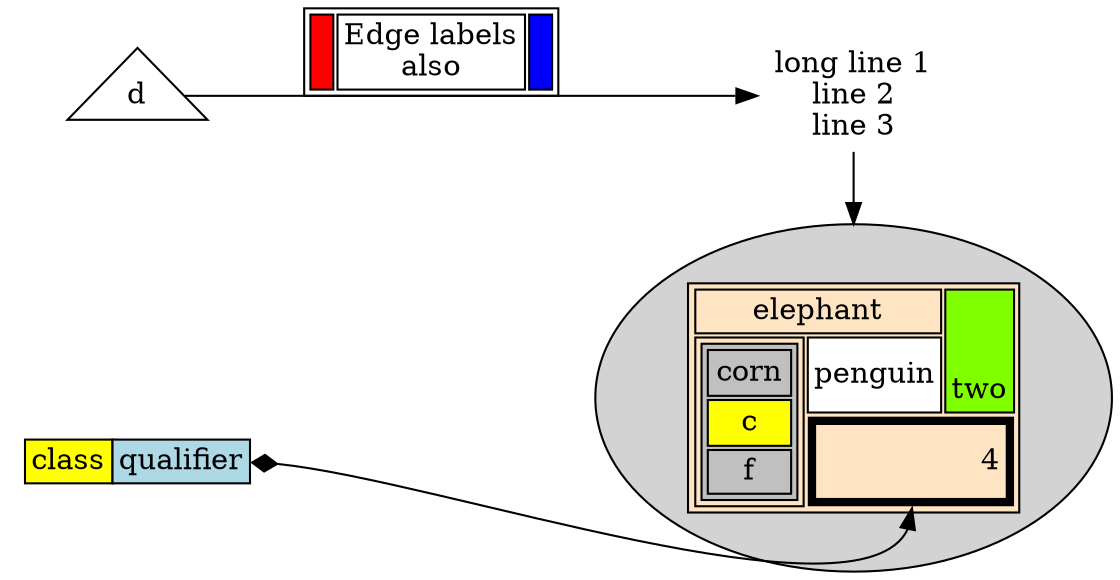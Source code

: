 digraph G {
  rankdir=LR
  node [shape=plaintext]
  a [
     label=<
<TABLE BORDER="0" CELLBORDER="1" CELLSPACING="0">
  <TR><TD ROWSPAN="3" BGCOLOR="yellow">class</TD></TR>
  <TR><TD PORT="here" BGCOLOR="lightblue">qualifier</TD></TR>
</TABLE>>
  ]
    b [shape=ellipse style=filled
  label=<
<TABLE BGCOLOR="bisque">
  <TR><TD COLSPAN="3">elephant</TD> 
      <TD ROWSPAN="2" BGCOLOR="chartreuse" 
          VALIGN="bottom" ALIGN="right">two</TD> </TR>
  <TR><TD COLSPAN="2" ROWSPAN="2">
        <TABLE BGCOLOR="grey">
          <TR> <TD>corn</TD> </TR> 
          <TR> <TD BGCOLOR="yellow">c</TD> </TR> 
          <TR> <TD>f</TD> </TR> 
        </TABLE> </TD>
      <TD BGCOLOR="white">penguin</TD> 
  </TR> 
  <TR> <TD COLSPAN="2" BORDER="4" ALIGN="right" PORT="there">4</TD> </TR>
</TABLE>>
  ]
  c [ 
  // label=<long line 1<BR/>line 2<BR ALIGN="LEFT"/>line 3<BR ALIGN="RIGHT"/>>
  label="long line 1\nline 2\nline 3"
  ]

  subgraph { rank=same b c }
  a:here -> b:there [dir=both arrowtail = diamond]
  c -> b
  d [shape=triangle]
  d -> c [label=<
<TABLE>
  <TR><TD BGCOLOR="red" WIDTH="10"> </TD>
      <TD>Edge labels<BR/>also</TD>
      <TD BGCOLOR="blue" WIDTH="10"> </TD>
  </TR>
</TABLE>>
  ]
 
}
